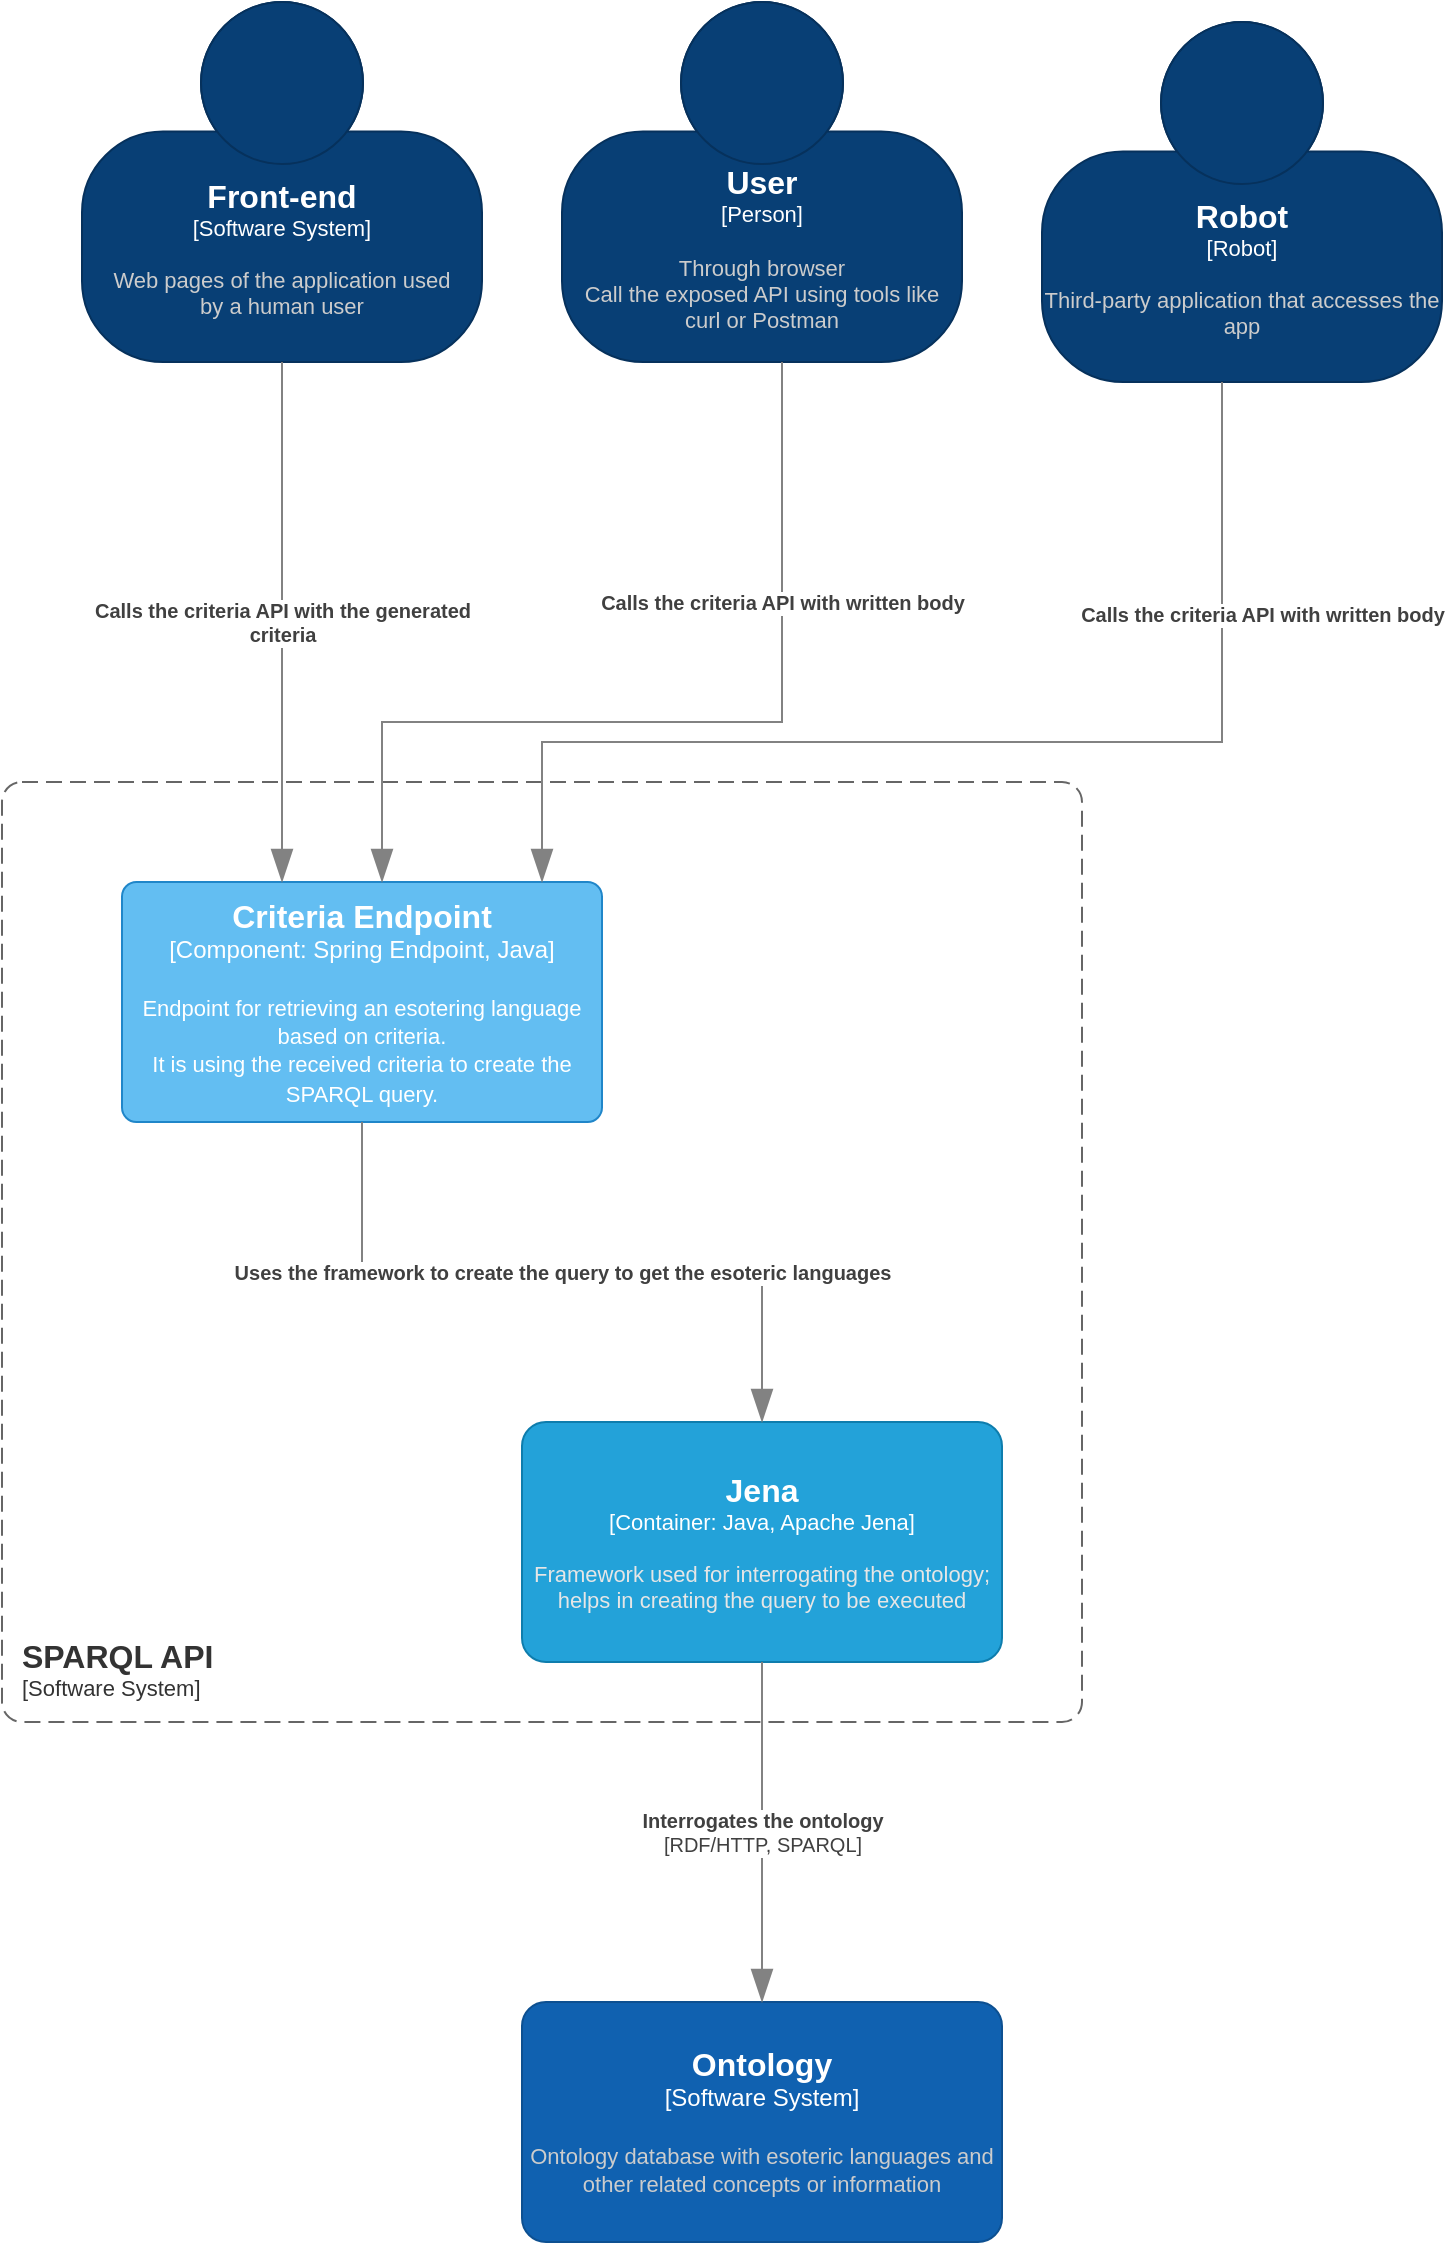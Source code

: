 <mxfile version="22.1.18" type="device">
  <diagram name="Page-1" id="iTgJgKwA3ktN7U4jmIrK">
    <mxGraphModel dx="584" dy="1864" grid="1" gridSize="10" guides="1" tooltips="1" connect="1" arrows="1" fold="1" page="1" pageScale="1" pageWidth="850" pageHeight="1100" math="0" shadow="0">
      <root>
        <mxCell id="0" />
        <mxCell id="1" parent="0" />
        <object placeholders="1" c4Name="SPARQL API" c4Type="ContainerScopeBoundary" c4Application="Software System" label="&lt;font style=&quot;font-size: 16px&quot;&gt;&lt;b&gt;&lt;div style=&quot;text-align: left&quot;&gt;%c4Name%&lt;/div&gt;&lt;/b&gt;&lt;/font&gt;&lt;div style=&quot;text-align: left&quot;&gt;[%c4Application%]&lt;/div&gt;" id="lDNVN34O5vdIldXxgbTi-23">
          <mxCell style="rounded=1;fontSize=11;whiteSpace=wrap;html=1;dashed=1;arcSize=20;fillColor=none;strokeColor=#666666;fontColor=#333333;labelBackgroundColor=none;align=left;verticalAlign=bottom;labelBorderColor=none;spacingTop=0;spacing=10;dashPattern=8 4;metaEdit=1;rotatable=0;perimeter=rectanglePerimeter;noLabel=0;labelPadding=0;allowArrows=0;connectable=0;expand=0;recursiveResize=0;editable=1;pointerEvents=0;absoluteArcSize=1;points=[[0.25,0,0],[0.5,0,0],[0.75,0,0],[1,0.25,0],[1,0.5,0],[1,0.75,0],[0.75,1,0],[0.5,1,0],[0.25,1,0],[0,0.75,0],[0,0.5,0],[0,0.25,0]];" parent="1" vertex="1">
            <mxGeometry x="920" y="220" width="540" height="470" as="geometry" />
          </mxCell>
        </object>
        <object placeholders="1" c4Name="Ontology" c4Type="Software System" c4Description="Ontology database with esoteric languages and other related concepts or information" label="&lt;font style=&quot;font-size: 16px&quot;&gt;&lt;b&gt;%c4Name%&lt;/b&gt;&lt;/font&gt;&lt;div&gt;[%c4Type%]&lt;/div&gt;&lt;br&gt;&lt;div&gt;&lt;font style=&quot;font-size: 11px&quot;&gt;&lt;font color=&quot;#cccccc&quot;&gt;%c4Description%&lt;/font&gt;&lt;/div&gt;" id="lDNVN34O5vdIldXxgbTi-25">
          <mxCell style="rounded=1;whiteSpace=wrap;html=1;labelBackgroundColor=none;fillColor=#1061B0;fontColor=#ffffff;align=center;arcSize=10;strokeColor=#0D5091;metaEdit=1;resizable=0;points=[[0.25,0,0],[0.5,0,0],[0.75,0,0],[1,0.25,0],[1,0.5,0],[1,0.75,0],[0.75,1,0],[0.5,1,0],[0.25,1,0],[0,0.75,0],[0,0.5,0],[0,0.25,0]];" parent="1" vertex="1">
            <mxGeometry x="1180" y="830" width="240" height="120" as="geometry" />
          </mxCell>
        </object>
        <object placeholders="1" c4Name="Jena" c4Type="Container" c4Technology="Java, Apache Jena" c4Description="Framework used for interrogating the ontology; helps in creating the query to be executed" label="&lt;font style=&quot;font-size: 16px&quot;&gt;&lt;b&gt;%c4Name%&lt;/b&gt;&lt;/font&gt;&lt;div&gt;[%c4Type%: %c4Technology%]&lt;/div&gt;&lt;br&gt;&lt;div&gt;&lt;font style=&quot;font-size: 11px&quot;&gt;&lt;font color=&quot;#E6E6E6&quot;&gt;%c4Description%&lt;/font&gt;&lt;/div&gt;" id="lDNVN34O5vdIldXxgbTi-26">
          <mxCell style="rounded=1;whiteSpace=wrap;html=1;fontSize=11;labelBackgroundColor=none;fillColor=#23A2D9;fontColor=#ffffff;align=center;arcSize=10;strokeColor=#0E7DAD;metaEdit=1;resizable=0;points=[[0.25,0,0],[0.5,0,0],[0.75,0,0],[1,0.25,0],[1,0.5,0],[1,0.75,0],[0.75,1,0],[0.5,1,0],[0.25,1,0],[0,0.75,0],[0,0.5,0],[0,0.25,0]];" parent="1" vertex="1">
            <mxGeometry x="1180" y="540" width="240" height="120" as="geometry" />
          </mxCell>
        </object>
        <object placeholders="1" c4Type="Relationship" c4Technology="RDF/HTTP, SPARQL" c4Description="Interrogates the ontology" label="&lt;div style=&quot;text-align: left&quot;&gt;&lt;div style=&quot;text-align: center&quot;&gt;&lt;b&gt;%c4Description%&lt;/b&gt;&lt;/div&gt;&lt;div style=&quot;text-align: center&quot;&gt;[%c4Technology%]&lt;/div&gt;&lt;/div&gt;" id="lDNVN34O5vdIldXxgbTi-28">
          <mxCell style="endArrow=blockThin;html=1;fontSize=10;fontColor=#404040;strokeWidth=1;endFill=1;strokeColor=#828282;elbow=vertical;metaEdit=1;endSize=14;startSize=14;jumpStyle=arc;jumpSize=16;rounded=0;edgeStyle=orthogonalEdgeStyle;" parent="1" source="lDNVN34O5vdIldXxgbTi-26" target="lDNVN34O5vdIldXxgbTi-25" edge="1">
            <mxGeometry width="240" relative="1" as="geometry">
              <mxPoint x="1079" y="800" as="sourcePoint" />
              <mxPoint x="1079" y="1000" as="targetPoint" />
            </mxGeometry>
          </mxCell>
        </object>
        <object placeholders="1" c4Name="Criteria Endpoint" c4Type="Component" c4Technology="Spring Endpoint, Java" c4Description="Endpoint for retrieving an esotering language based on criteria.&#xa;It is using the received criteria to create the SPARQL query." label="&lt;font style=&quot;font-size: 16px&quot;&gt;&lt;b&gt;%c4Name%&lt;/b&gt;&lt;/font&gt;&lt;div&gt;[%c4Type%: %c4Technology%]&lt;/div&gt;&lt;br&gt;&lt;div&gt;&lt;font style=&quot;font-size: 11px&quot;&gt;%c4Description%&lt;/font&gt;&lt;/div&gt;" id="lDNVN34O5vdIldXxgbTi-29">
          <mxCell style="rounded=1;whiteSpace=wrap;html=1;labelBackgroundColor=none;fillColor=#63BEF2;fontColor=#ffffff;align=center;arcSize=6;strokeColor=#2086C9;metaEdit=1;resizable=0;points=[[0.25,0,0],[0.5,0,0],[0.75,0,0],[1,0.25,0],[1,0.5,0],[1,0.75,0],[0.75,1,0],[0.5,1,0],[0.25,1,0],[0,0.75,0],[0,0.5,0],[0,0.25,0]];" parent="1" vertex="1">
            <mxGeometry x="980" y="270" width="240" height="120" as="geometry" />
          </mxCell>
        </object>
        <object placeholders="1" c4Type="Relationship" c4Description="Uses the framework to create the query to get the esoteric languages" label="&lt;div style=&quot;text-align: left&quot;&gt;&lt;div style=&quot;text-align: center&quot;&gt;&lt;b&gt;%c4Description%&lt;/b&gt;&lt;/div&gt;" id="lDNVN34O5vdIldXxgbTi-35">
          <mxCell style="endArrow=blockThin;html=1;fontSize=10;fontColor=#404040;strokeWidth=1;endFill=1;strokeColor=#828282;elbow=vertical;metaEdit=1;endSize=14;startSize=14;jumpStyle=arc;jumpSize=16;rounded=0;edgeStyle=orthogonalEdgeStyle;" parent="1" source="lDNVN34O5vdIldXxgbTi-29" target="lDNVN34O5vdIldXxgbTi-26" edge="1">
            <mxGeometry width="240" relative="1" as="geometry">
              <mxPoint x="1610" y="350" as="sourcePoint" />
              <mxPoint x="1240" y="350" as="targetPoint" />
            </mxGeometry>
          </mxCell>
        </object>
        <object placeholders="1" c4Name="Robot" c4Type="Robot" c4Description="Third-party application that accesses the app" label="&lt;font style=&quot;font-size: 16px&quot;&gt;&lt;b&gt;%c4Name%&lt;/b&gt;&lt;/font&gt;&lt;div&gt;[%c4Type%]&lt;/div&gt;&lt;br&gt;&lt;div&gt;&lt;font style=&quot;font-size: 11px&quot;&gt;&lt;font color=&quot;#cccccc&quot;&gt;%c4Description%&lt;/font&gt;&lt;/div&gt;" id="lDNVN34O5vdIldXxgbTi-37">
          <mxCell style="html=1;fontSize=11;dashed=0;whiteSpace=wrap;fillColor=#083F75;strokeColor=#06315C;fontColor=#ffffff;shape=mxgraph.c4.person2;align=center;metaEdit=1;points=[[0.5,0,0],[1,0.5,0],[1,0.75,0],[0.75,1,0],[0.5,1,0],[0.25,1,0],[0,0.75,0],[0,0.5,0]];resizable=0;" parent="1" vertex="1">
            <mxGeometry x="1440" y="-160" width="200" height="180" as="geometry" />
          </mxCell>
        </object>
        <object placeholders="1" c4Name="Front-end" c4Type="Software System" c4Description="Web pages of the application used &#xa;by a human user" label="&lt;font style=&quot;font-size: 16px&quot;&gt;&lt;b&gt;%c4Name%&lt;/b&gt;&lt;/font&gt;&lt;div&gt;[%c4Type%]&lt;/div&gt;&lt;br&gt;&lt;div&gt;&lt;font style=&quot;font-size: 11px&quot;&gt;&lt;font color=&quot;#cccccc&quot;&gt;%c4Description%&lt;/font&gt;&lt;/div&gt;" id="lDNVN34O5vdIldXxgbTi-38">
          <mxCell style="html=1;fontSize=11;dashed=0;whiteSpace=wrap;fillColor=#083F75;strokeColor=#06315C;fontColor=#ffffff;shape=mxgraph.c4.person2;align=center;metaEdit=1;points=[[0.5,0,0],[1,0.5,0],[1,0.75,0],[0.75,1,0],[0.5,1,0],[0.25,1,0],[0,0.75,0],[0,0.5,0]];resizable=0;" parent="1" vertex="1">
            <mxGeometry x="960" y="-170" width="200" height="180" as="geometry" />
          </mxCell>
        </object>
        <object placeholders="1" c4Name="User" c4Type="Person" c4Description="Through browser&#xa;Call the exposed API using tools like curl or Postman" label="&lt;font style=&quot;font-size: 16px&quot;&gt;&lt;b&gt;%c4Name%&lt;/b&gt;&lt;/font&gt;&lt;div&gt;[%c4Type%]&lt;/div&gt;&lt;br&gt;&lt;div&gt;&lt;font style=&quot;font-size: 11px&quot;&gt;&lt;font color=&quot;#cccccc&quot;&gt;%c4Description%&lt;/font&gt;&lt;/div&gt;" id="lDNVN34O5vdIldXxgbTi-40">
          <mxCell style="html=1;fontSize=11;dashed=0;whiteSpace=wrap;fillColor=#083F75;strokeColor=#06315C;fontColor=#ffffff;shape=mxgraph.c4.person2;align=center;metaEdit=1;points=[[0.5,0,0],[1,0.5,0],[1,0.75,0],[0.75,1,0],[0.5,1,0],[0.25,1,0],[0,0.75,0],[0,0.5,0]];resizable=0;" parent="1" vertex="1">
            <mxGeometry x="1200" y="-170" width="200" height="180" as="geometry" />
          </mxCell>
        </object>
        <object placeholders="1" c4Type="Relationship" c4Description="Calls the criteria API with the generated&#xa;criteria" label="&lt;div style=&quot;text-align: left&quot;&gt;&lt;div style=&quot;text-align: center&quot;&gt;&lt;b&gt;%c4Description%&lt;/b&gt;&lt;/div&gt;" id="lDNVN34O5vdIldXxgbTi-42">
          <mxCell style="endArrow=blockThin;html=1;fontSize=10;fontColor=#404040;strokeWidth=1;endFill=1;strokeColor=#828282;elbow=vertical;metaEdit=1;endSize=14;startSize=14;jumpStyle=arc;jumpSize=16;rounded=0;edgeStyle=orthogonalEdgeStyle;" parent="1" source="lDNVN34O5vdIldXxgbTi-38" target="lDNVN34O5vdIldXxgbTi-29" edge="1">
            <mxGeometry width="240" relative="1" as="geometry">
              <mxPoint x="1070" y="20" as="sourcePoint" />
              <mxPoint x="1110" y="280" as="targetPoint" />
              <Array as="points">
                <mxPoint x="1060" y="190" />
                <mxPoint x="1060" y="190" />
              </Array>
            </mxGeometry>
          </mxCell>
        </object>
        <object placeholders="1" c4Type="Relationship" c4Description="Calls the criteria API with written body" label="&lt;div style=&quot;text-align: left&quot;&gt;&lt;div style=&quot;text-align: center&quot;&gt;&lt;b&gt;%c4Description%&lt;/b&gt;&lt;/div&gt;" id="lDNVN34O5vdIldXxgbTi-45">
          <mxCell style="endArrow=blockThin;html=1;fontSize=10;fontColor=#404040;strokeWidth=1;endFill=1;strokeColor=#828282;elbow=vertical;metaEdit=1;endSize=14;startSize=14;jumpStyle=arc;jumpSize=16;rounded=0;edgeStyle=orthogonalEdgeStyle;" parent="1" source="lDNVN34O5vdIldXxgbTi-40" target="lDNVN34O5vdIldXxgbTi-29" edge="1">
            <mxGeometry x="-0.478" width="240" relative="1" as="geometry">
              <mxPoint x="990" y="20" as="sourcePoint" />
              <mxPoint x="1020" y="280" as="targetPoint" />
              <Array as="points">
                <mxPoint x="1310" y="-80" />
                <mxPoint x="1310" y="190" />
                <mxPoint x="1110" y="190" />
              </Array>
              <mxPoint as="offset" />
            </mxGeometry>
          </mxCell>
        </object>
        <object placeholders="1" c4Type="Relationship" c4Description="Calls the criteria API with written body" label="&lt;div style=&quot;text-align: left&quot;&gt;&lt;div style=&quot;text-align: center&quot;&gt;&lt;b&gt;%c4Description%&lt;/b&gt;&lt;/div&gt;" id="lDNVN34O5vdIldXxgbTi-46">
          <mxCell style="endArrow=blockThin;html=1;fontSize=10;fontColor=#404040;strokeWidth=1;endFill=1;strokeColor=#828282;elbow=vertical;metaEdit=1;endSize=14;startSize=14;jumpStyle=arc;jumpSize=16;rounded=0;edgeStyle=orthogonalEdgeStyle;" parent="1" source="lDNVN34O5vdIldXxgbTi-37" target="lDNVN34O5vdIldXxgbTi-29" edge="1">
            <mxGeometry x="-0.612" y="20" width="240" relative="1" as="geometry">
              <mxPoint x="1530" y="40" as="sourcePoint" />
              <mxPoint x="1120" y="280" as="targetPoint" />
              <Array as="points">
                <mxPoint x="1530" y="200" />
                <mxPoint x="1190" y="200" />
              </Array>
              <mxPoint y="1" as="offset" />
            </mxGeometry>
          </mxCell>
        </object>
      </root>
    </mxGraphModel>
  </diagram>
</mxfile>
